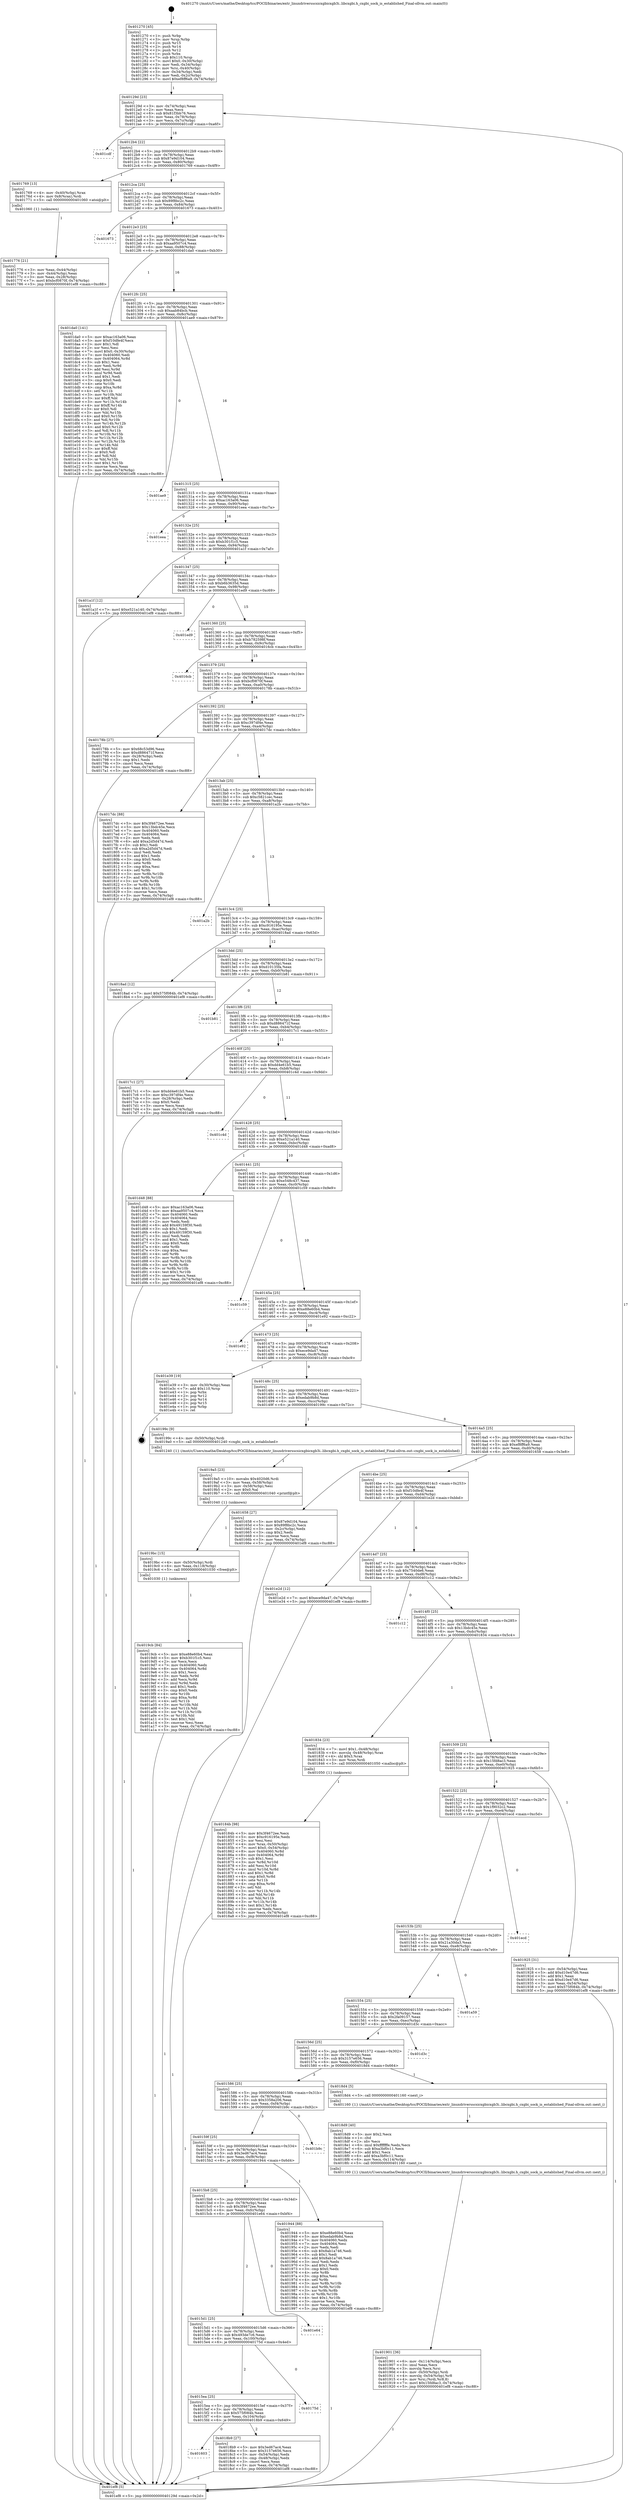 digraph "0x401270" {
  label = "0x401270 (/mnt/c/Users/mathe/Desktop/tcc/POCII/binaries/extr_linuxdriversscsicxgbicxgb3i..libcxgbi.h_cxgbi_sock_is_established_Final-ollvm.out::main(0))"
  labelloc = "t"
  node[shape=record]

  Entry [label="",width=0.3,height=0.3,shape=circle,fillcolor=black,style=filled]
  "0x40129d" [label="{
     0x40129d [23]\l
     | [instrs]\l
     &nbsp;&nbsp;0x40129d \<+3\>: mov -0x74(%rbp),%eax\l
     &nbsp;&nbsp;0x4012a0 \<+2\>: mov %eax,%ecx\l
     &nbsp;&nbsp;0x4012a2 \<+6\>: sub $0x81f3bb76,%ecx\l
     &nbsp;&nbsp;0x4012a8 \<+3\>: mov %eax,-0x78(%rbp)\l
     &nbsp;&nbsp;0x4012ab \<+3\>: mov %ecx,-0x7c(%rbp)\l
     &nbsp;&nbsp;0x4012ae \<+6\>: je 0000000000401cdf \<main+0xa6f\>\l
  }"]
  "0x401cdf" [label="{
     0x401cdf\l
  }", style=dashed]
  "0x4012b4" [label="{
     0x4012b4 [22]\l
     | [instrs]\l
     &nbsp;&nbsp;0x4012b4 \<+5\>: jmp 00000000004012b9 \<main+0x49\>\l
     &nbsp;&nbsp;0x4012b9 \<+3\>: mov -0x78(%rbp),%eax\l
     &nbsp;&nbsp;0x4012bc \<+5\>: sub $0x87e9d104,%eax\l
     &nbsp;&nbsp;0x4012c1 \<+3\>: mov %eax,-0x80(%rbp)\l
     &nbsp;&nbsp;0x4012c4 \<+6\>: je 0000000000401769 \<main+0x4f9\>\l
  }"]
  Exit [label="",width=0.3,height=0.3,shape=circle,fillcolor=black,style=filled,peripheries=2]
  "0x401769" [label="{
     0x401769 [13]\l
     | [instrs]\l
     &nbsp;&nbsp;0x401769 \<+4\>: mov -0x40(%rbp),%rax\l
     &nbsp;&nbsp;0x40176d \<+4\>: mov 0x8(%rax),%rdi\l
     &nbsp;&nbsp;0x401771 \<+5\>: call 0000000000401060 \<atoi@plt\>\l
     | [calls]\l
     &nbsp;&nbsp;0x401060 \{1\} (unknown)\l
  }"]
  "0x4012ca" [label="{
     0x4012ca [25]\l
     | [instrs]\l
     &nbsp;&nbsp;0x4012ca \<+5\>: jmp 00000000004012cf \<main+0x5f\>\l
     &nbsp;&nbsp;0x4012cf \<+3\>: mov -0x78(%rbp),%eax\l
     &nbsp;&nbsp;0x4012d2 \<+5\>: sub $0x89f8bc2c,%eax\l
     &nbsp;&nbsp;0x4012d7 \<+6\>: mov %eax,-0x84(%rbp)\l
     &nbsp;&nbsp;0x4012dd \<+6\>: je 0000000000401673 \<main+0x403\>\l
  }"]
  "0x4019cb" [label="{
     0x4019cb [84]\l
     | [instrs]\l
     &nbsp;&nbsp;0x4019cb \<+5\>: mov $0xe88e60b4,%eax\l
     &nbsp;&nbsp;0x4019d0 \<+5\>: mov $0xb301f1c5,%esi\l
     &nbsp;&nbsp;0x4019d5 \<+2\>: xor %ecx,%ecx\l
     &nbsp;&nbsp;0x4019d7 \<+7\>: mov 0x404060,%edx\l
     &nbsp;&nbsp;0x4019de \<+8\>: mov 0x404064,%r8d\l
     &nbsp;&nbsp;0x4019e6 \<+3\>: sub $0x1,%ecx\l
     &nbsp;&nbsp;0x4019e9 \<+3\>: mov %edx,%r9d\l
     &nbsp;&nbsp;0x4019ec \<+3\>: add %ecx,%r9d\l
     &nbsp;&nbsp;0x4019ef \<+4\>: imul %r9d,%edx\l
     &nbsp;&nbsp;0x4019f3 \<+3\>: and $0x1,%edx\l
     &nbsp;&nbsp;0x4019f6 \<+3\>: cmp $0x0,%edx\l
     &nbsp;&nbsp;0x4019f9 \<+4\>: sete %r10b\l
     &nbsp;&nbsp;0x4019fd \<+4\>: cmp $0xa,%r8d\l
     &nbsp;&nbsp;0x401a01 \<+4\>: setl %r11b\l
     &nbsp;&nbsp;0x401a05 \<+3\>: mov %r10b,%bl\l
     &nbsp;&nbsp;0x401a08 \<+3\>: and %r11b,%bl\l
     &nbsp;&nbsp;0x401a0b \<+3\>: xor %r11b,%r10b\l
     &nbsp;&nbsp;0x401a0e \<+3\>: or %r10b,%bl\l
     &nbsp;&nbsp;0x401a11 \<+3\>: test $0x1,%bl\l
     &nbsp;&nbsp;0x401a14 \<+3\>: cmovne %esi,%eax\l
     &nbsp;&nbsp;0x401a17 \<+3\>: mov %eax,-0x74(%rbp)\l
     &nbsp;&nbsp;0x401a1a \<+5\>: jmp 0000000000401ef8 \<main+0xc88\>\l
  }"]
  "0x401673" [label="{
     0x401673\l
  }", style=dashed]
  "0x4012e3" [label="{
     0x4012e3 [25]\l
     | [instrs]\l
     &nbsp;&nbsp;0x4012e3 \<+5\>: jmp 00000000004012e8 \<main+0x78\>\l
     &nbsp;&nbsp;0x4012e8 \<+3\>: mov -0x78(%rbp),%eax\l
     &nbsp;&nbsp;0x4012eb \<+5\>: sub $0xaa9507c4,%eax\l
     &nbsp;&nbsp;0x4012f0 \<+6\>: mov %eax,-0x88(%rbp)\l
     &nbsp;&nbsp;0x4012f6 \<+6\>: je 0000000000401da0 \<main+0xb30\>\l
  }"]
  "0x4019bc" [label="{
     0x4019bc [15]\l
     | [instrs]\l
     &nbsp;&nbsp;0x4019bc \<+4\>: mov -0x50(%rbp),%rdi\l
     &nbsp;&nbsp;0x4019c0 \<+6\>: mov %eax,-0x118(%rbp)\l
     &nbsp;&nbsp;0x4019c6 \<+5\>: call 0000000000401030 \<free@plt\>\l
     | [calls]\l
     &nbsp;&nbsp;0x401030 \{1\} (unknown)\l
  }"]
  "0x401da0" [label="{
     0x401da0 [141]\l
     | [instrs]\l
     &nbsp;&nbsp;0x401da0 \<+5\>: mov $0xac163a06,%eax\l
     &nbsp;&nbsp;0x401da5 \<+5\>: mov $0xf10dfe4f,%ecx\l
     &nbsp;&nbsp;0x401daa \<+2\>: mov $0x1,%dl\l
     &nbsp;&nbsp;0x401dac \<+2\>: xor %esi,%esi\l
     &nbsp;&nbsp;0x401dae \<+7\>: movl $0x0,-0x30(%rbp)\l
     &nbsp;&nbsp;0x401db5 \<+7\>: mov 0x404060,%edi\l
     &nbsp;&nbsp;0x401dbc \<+8\>: mov 0x404064,%r8d\l
     &nbsp;&nbsp;0x401dc4 \<+3\>: sub $0x1,%esi\l
     &nbsp;&nbsp;0x401dc7 \<+3\>: mov %edi,%r9d\l
     &nbsp;&nbsp;0x401dca \<+3\>: add %esi,%r9d\l
     &nbsp;&nbsp;0x401dcd \<+4\>: imul %r9d,%edi\l
     &nbsp;&nbsp;0x401dd1 \<+3\>: and $0x1,%edi\l
     &nbsp;&nbsp;0x401dd4 \<+3\>: cmp $0x0,%edi\l
     &nbsp;&nbsp;0x401dd7 \<+4\>: sete %r10b\l
     &nbsp;&nbsp;0x401ddb \<+4\>: cmp $0xa,%r8d\l
     &nbsp;&nbsp;0x401ddf \<+4\>: setl %r11b\l
     &nbsp;&nbsp;0x401de3 \<+3\>: mov %r10b,%bl\l
     &nbsp;&nbsp;0x401de6 \<+3\>: xor $0xff,%bl\l
     &nbsp;&nbsp;0x401de9 \<+3\>: mov %r11b,%r14b\l
     &nbsp;&nbsp;0x401dec \<+4\>: xor $0xff,%r14b\l
     &nbsp;&nbsp;0x401df0 \<+3\>: xor $0x0,%dl\l
     &nbsp;&nbsp;0x401df3 \<+3\>: mov %bl,%r15b\l
     &nbsp;&nbsp;0x401df6 \<+4\>: and $0x0,%r15b\l
     &nbsp;&nbsp;0x401dfa \<+3\>: and %dl,%r10b\l
     &nbsp;&nbsp;0x401dfd \<+3\>: mov %r14b,%r12b\l
     &nbsp;&nbsp;0x401e00 \<+4\>: and $0x0,%r12b\l
     &nbsp;&nbsp;0x401e04 \<+3\>: and %dl,%r11b\l
     &nbsp;&nbsp;0x401e07 \<+3\>: or %r10b,%r15b\l
     &nbsp;&nbsp;0x401e0a \<+3\>: or %r11b,%r12b\l
     &nbsp;&nbsp;0x401e0d \<+3\>: xor %r12b,%r15b\l
     &nbsp;&nbsp;0x401e10 \<+3\>: or %r14b,%bl\l
     &nbsp;&nbsp;0x401e13 \<+3\>: xor $0xff,%bl\l
     &nbsp;&nbsp;0x401e16 \<+3\>: or $0x0,%dl\l
     &nbsp;&nbsp;0x401e19 \<+2\>: and %dl,%bl\l
     &nbsp;&nbsp;0x401e1b \<+3\>: or %bl,%r15b\l
     &nbsp;&nbsp;0x401e1e \<+4\>: test $0x1,%r15b\l
     &nbsp;&nbsp;0x401e22 \<+3\>: cmovne %ecx,%eax\l
     &nbsp;&nbsp;0x401e25 \<+3\>: mov %eax,-0x74(%rbp)\l
     &nbsp;&nbsp;0x401e28 \<+5\>: jmp 0000000000401ef8 \<main+0xc88\>\l
  }"]
  "0x4012fc" [label="{
     0x4012fc [25]\l
     | [instrs]\l
     &nbsp;&nbsp;0x4012fc \<+5\>: jmp 0000000000401301 \<main+0x91\>\l
     &nbsp;&nbsp;0x401301 \<+3\>: mov -0x78(%rbp),%eax\l
     &nbsp;&nbsp;0x401304 \<+5\>: sub $0xaab84bcb,%eax\l
     &nbsp;&nbsp;0x401309 \<+6\>: mov %eax,-0x8c(%rbp)\l
     &nbsp;&nbsp;0x40130f \<+6\>: je 0000000000401ae9 \<main+0x879\>\l
  }"]
  "0x4019a5" [label="{
     0x4019a5 [23]\l
     | [instrs]\l
     &nbsp;&nbsp;0x4019a5 \<+10\>: movabs $0x4020d6,%rdi\l
     &nbsp;&nbsp;0x4019af \<+3\>: mov %eax,-0x58(%rbp)\l
     &nbsp;&nbsp;0x4019b2 \<+3\>: mov -0x58(%rbp),%esi\l
     &nbsp;&nbsp;0x4019b5 \<+2\>: mov $0x0,%al\l
     &nbsp;&nbsp;0x4019b7 \<+5\>: call 0000000000401040 \<printf@plt\>\l
     | [calls]\l
     &nbsp;&nbsp;0x401040 \{1\} (unknown)\l
  }"]
  "0x401ae9" [label="{
     0x401ae9\l
  }", style=dashed]
  "0x401315" [label="{
     0x401315 [25]\l
     | [instrs]\l
     &nbsp;&nbsp;0x401315 \<+5\>: jmp 000000000040131a \<main+0xaa\>\l
     &nbsp;&nbsp;0x40131a \<+3\>: mov -0x78(%rbp),%eax\l
     &nbsp;&nbsp;0x40131d \<+5\>: sub $0xac163a06,%eax\l
     &nbsp;&nbsp;0x401322 \<+6\>: mov %eax,-0x90(%rbp)\l
     &nbsp;&nbsp;0x401328 \<+6\>: je 0000000000401eea \<main+0xc7a\>\l
  }"]
  "0x401901" [label="{
     0x401901 [36]\l
     | [instrs]\l
     &nbsp;&nbsp;0x401901 \<+6\>: mov -0x114(%rbp),%ecx\l
     &nbsp;&nbsp;0x401907 \<+3\>: imul %eax,%ecx\l
     &nbsp;&nbsp;0x40190a \<+3\>: movslq %ecx,%rsi\l
     &nbsp;&nbsp;0x40190d \<+4\>: mov -0x50(%rbp),%rdi\l
     &nbsp;&nbsp;0x401911 \<+4\>: movslq -0x54(%rbp),%r8\l
     &nbsp;&nbsp;0x401915 \<+4\>: mov %rsi,(%rdi,%r8,8)\l
     &nbsp;&nbsp;0x401919 \<+7\>: movl $0x15fd8ac3,-0x74(%rbp)\l
     &nbsp;&nbsp;0x401920 \<+5\>: jmp 0000000000401ef8 \<main+0xc88\>\l
  }"]
  "0x401eea" [label="{
     0x401eea\l
  }", style=dashed]
  "0x40132e" [label="{
     0x40132e [25]\l
     | [instrs]\l
     &nbsp;&nbsp;0x40132e \<+5\>: jmp 0000000000401333 \<main+0xc3\>\l
     &nbsp;&nbsp;0x401333 \<+3\>: mov -0x78(%rbp),%eax\l
     &nbsp;&nbsp;0x401336 \<+5\>: sub $0xb301f1c5,%eax\l
     &nbsp;&nbsp;0x40133b \<+6\>: mov %eax,-0x94(%rbp)\l
     &nbsp;&nbsp;0x401341 \<+6\>: je 0000000000401a1f \<main+0x7af\>\l
  }"]
  "0x4018d9" [label="{
     0x4018d9 [40]\l
     | [instrs]\l
     &nbsp;&nbsp;0x4018d9 \<+5\>: mov $0x2,%ecx\l
     &nbsp;&nbsp;0x4018de \<+1\>: cltd\l
     &nbsp;&nbsp;0x4018df \<+2\>: idiv %ecx\l
     &nbsp;&nbsp;0x4018e1 \<+6\>: imul $0xfffffffe,%edx,%ecx\l
     &nbsp;&nbsp;0x4018e7 \<+6\>: sub $0xa3bf0c11,%ecx\l
     &nbsp;&nbsp;0x4018ed \<+3\>: add $0x1,%ecx\l
     &nbsp;&nbsp;0x4018f0 \<+6\>: add $0xa3bf0c11,%ecx\l
     &nbsp;&nbsp;0x4018f6 \<+6\>: mov %ecx,-0x114(%rbp)\l
     &nbsp;&nbsp;0x4018fc \<+5\>: call 0000000000401160 \<next_i\>\l
     | [calls]\l
     &nbsp;&nbsp;0x401160 \{1\} (/mnt/c/Users/mathe/Desktop/tcc/POCII/binaries/extr_linuxdriversscsicxgbicxgb3i..libcxgbi.h_cxgbi_sock_is_established_Final-ollvm.out::next_i)\l
  }"]
  "0x401a1f" [label="{
     0x401a1f [12]\l
     | [instrs]\l
     &nbsp;&nbsp;0x401a1f \<+7\>: movl $0xe521a140,-0x74(%rbp)\l
     &nbsp;&nbsp;0x401a26 \<+5\>: jmp 0000000000401ef8 \<main+0xc88\>\l
  }"]
  "0x401347" [label="{
     0x401347 [25]\l
     | [instrs]\l
     &nbsp;&nbsp;0x401347 \<+5\>: jmp 000000000040134c \<main+0xdc\>\l
     &nbsp;&nbsp;0x40134c \<+3\>: mov -0x78(%rbp),%eax\l
     &nbsp;&nbsp;0x40134f \<+5\>: sub $0xb6b3635d,%eax\l
     &nbsp;&nbsp;0x401354 \<+6\>: mov %eax,-0x98(%rbp)\l
     &nbsp;&nbsp;0x40135a \<+6\>: je 0000000000401ed9 \<main+0xc69\>\l
  }"]
  "0x401603" [label="{
     0x401603\l
  }", style=dashed]
  "0x401ed9" [label="{
     0x401ed9\l
  }", style=dashed]
  "0x401360" [label="{
     0x401360 [25]\l
     | [instrs]\l
     &nbsp;&nbsp;0x401360 \<+5\>: jmp 0000000000401365 \<main+0xf5\>\l
     &nbsp;&nbsp;0x401365 \<+3\>: mov -0x78(%rbp),%eax\l
     &nbsp;&nbsp;0x401368 \<+5\>: sub $0xb782598f,%eax\l
     &nbsp;&nbsp;0x40136d \<+6\>: mov %eax,-0x9c(%rbp)\l
     &nbsp;&nbsp;0x401373 \<+6\>: je 00000000004016cb \<main+0x45b\>\l
  }"]
  "0x4018b9" [label="{
     0x4018b9 [27]\l
     | [instrs]\l
     &nbsp;&nbsp;0x4018b9 \<+5\>: mov $0x3ed67ac4,%eax\l
     &nbsp;&nbsp;0x4018be \<+5\>: mov $0x3157e656,%ecx\l
     &nbsp;&nbsp;0x4018c3 \<+3\>: mov -0x54(%rbp),%edx\l
     &nbsp;&nbsp;0x4018c6 \<+3\>: cmp -0x48(%rbp),%edx\l
     &nbsp;&nbsp;0x4018c9 \<+3\>: cmovl %ecx,%eax\l
     &nbsp;&nbsp;0x4018cc \<+3\>: mov %eax,-0x74(%rbp)\l
     &nbsp;&nbsp;0x4018cf \<+5\>: jmp 0000000000401ef8 \<main+0xc88\>\l
  }"]
  "0x4016cb" [label="{
     0x4016cb\l
  }", style=dashed]
  "0x401379" [label="{
     0x401379 [25]\l
     | [instrs]\l
     &nbsp;&nbsp;0x401379 \<+5\>: jmp 000000000040137e \<main+0x10e\>\l
     &nbsp;&nbsp;0x40137e \<+3\>: mov -0x78(%rbp),%eax\l
     &nbsp;&nbsp;0x401381 \<+5\>: sub $0xbcf0870f,%eax\l
     &nbsp;&nbsp;0x401386 \<+6\>: mov %eax,-0xa0(%rbp)\l
     &nbsp;&nbsp;0x40138c \<+6\>: je 000000000040178b \<main+0x51b\>\l
  }"]
  "0x4015ea" [label="{
     0x4015ea [25]\l
     | [instrs]\l
     &nbsp;&nbsp;0x4015ea \<+5\>: jmp 00000000004015ef \<main+0x37f\>\l
     &nbsp;&nbsp;0x4015ef \<+3\>: mov -0x78(%rbp),%eax\l
     &nbsp;&nbsp;0x4015f2 \<+5\>: sub $0x575f084b,%eax\l
     &nbsp;&nbsp;0x4015f7 \<+6\>: mov %eax,-0x104(%rbp)\l
     &nbsp;&nbsp;0x4015fd \<+6\>: je 00000000004018b9 \<main+0x649\>\l
  }"]
  "0x40178b" [label="{
     0x40178b [27]\l
     | [instrs]\l
     &nbsp;&nbsp;0x40178b \<+5\>: mov $0x68c53d96,%eax\l
     &nbsp;&nbsp;0x401790 \<+5\>: mov $0xd886471f,%ecx\l
     &nbsp;&nbsp;0x401795 \<+3\>: mov -0x28(%rbp),%edx\l
     &nbsp;&nbsp;0x401798 \<+3\>: cmp $0x1,%edx\l
     &nbsp;&nbsp;0x40179b \<+3\>: cmovl %ecx,%eax\l
     &nbsp;&nbsp;0x40179e \<+3\>: mov %eax,-0x74(%rbp)\l
     &nbsp;&nbsp;0x4017a1 \<+5\>: jmp 0000000000401ef8 \<main+0xc88\>\l
  }"]
  "0x401392" [label="{
     0x401392 [25]\l
     | [instrs]\l
     &nbsp;&nbsp;0x401392 \<+5\>: jmp 0000000000401397 \<main+0x127\>\l
     &nbsp;&nbsp;0x401397 \<+3\>: mov -0x78(%rbp),%eax\l
     &nbsp;&nbsp;0x40139a \<+5\>: sub $0xc397df4e,%eax\l
     &nbsp;&nbsp;0x40139f \<+6\>: mov %eax,-0xa4(%rbp)\l
     &nbsp;&nbsp;0x4013a5 \<+6\>: je 00000000004017dc \<main+0x56c\>\l
  }"]
  "0x40175d" [label="{
     0x40175d\l
  }", style=dashed]
  "0x4017dc" [label="{
     0x4017dc [88]\l
     | [instrs]\l
     &nbsp;&nbsp;0x4017dc \<+5\>: mov $0x3f4672ee,%eax\l
     &nbsp;&nbsp;0x4017e1 \<+5\>: mov $0x13bdc45e,%ecx\l
     &nbsp;&nbsp;0x4017e6 \<+7\>: mov 0x404060,%edx\l
     &nbsp;&nbsp;0x4017ed \<+7\>: mov 0x404064,%esi\l
     &nbsp;&nbsp;0x4017f4 \<+2\>: mov %edx,%edi\l
     &nbsp;&nbsp;0x4017f6 \<+6\>: add $0xa2d5d47d,%edi\l
     &nbsp;&nbsp;0x4017fc \<+3\>: sub $0x1,%edi\l
     &nbsp;&nbsp;0x4017ff \<+6\>: sub $0xa2d5d47d,%edi\l
     &nbsp;&nbsp;0x401805 \<+3\>: imul %edi,%edx\l
     &nbsp;&nbsp;0x401808 \<+3\>: and $0x1,%edx\l
     &nbsp;&nbsp;0x40180b \<+3\>: cmp $0x0,%edx\l
     &nbsp;&nbsp;0x40180e \<+4\>: sete %r8b\l
     &nbsp;&nbsp;0x401812 \<+3\>: cmp $0xa,%esi\l
     &nbsp;&nbsp;0x401815 \<+4\>: setl %r9b\l
     &nbsp;&nbsp;0x401819 \<+3\>: mov %r8b,%r10b\l
     &nbsp;&nbsp;0x40181c \<+3\>: and %r9b,%r10b\l
     &nbsp;&nbsp;0x40181f \<+3\>: xor %r9b,%r8b\l
     &nbsp;&nbsp;0x401822 \<+3\>: or %r8b,%r10b\l
     &nbsp;&nbsp;0x401825 \<+4\>: test $0x1,%r10b\l
     &nbsp;&nbsp;0x401829 \<+3\>: cmovne %ecx,%eax\l
     &nbsp;&nbsp;0x40182c \<+3\>: mov %eax,-0x74(%rbp)\l
     &nbsp;&nbsp;0x40182f \<+5\>: jmp 0000000000401ef8 \<main+0xc88\>\l
  }"]
  "0x4013ab" [label="{
     0x4013ab [25]\l
     | [instrs]\l
     &nbsp;&nbsp;0x4013ab \<+5\>: jmp 00000000004013b0 \<main+0x140\>\l
     &nbsp;&nbsp;0x4013b0 \<+3\>: mov -0x78(%rbp),%eax\l
     &nbsp;&nbsp;0x4013b3 \<+5\>: sub $0xc5821cec,%eax\l
     &nbsp;&nbsp;0x4013b8 \<+6\>: mov %eax,-0xa8(%rbp)\l
     &nbsp;&nbsp;0x4013be \<+6\>: je 0000000000401a2b \<main+0x7bb\>\l
  }"]
  "0x4015d1" [label="{
     0x4015d1 [25]\l
     | [instrs]\l
     &nbsp;&nbsp;0x4015d1 \<+5\>: jmp 00000000004015d6 \<main+0x366\>\l
     &nbsp;&nbsp;0x4015d6 \<+3\>: mov -0x78(%rbp),%eax\l
     &nbsp;&nbsp;0x4015d9 \<+5\>: sub $0x493de7c6,%eax\l
     &nbsp;&nbsp;0x4015de \<+6\>: mov %eax,-0x100(%rbp)\l
     &nbsp;&nbsp;0x4015e4 \<+6\>: je 000000000040175d \<main+0x4ed\>\l
  }"]
  "0x401a2b" [label="{
     0x401a2b\l
  }", style=dashed]
  "0x4013c4" [label="{
     0x4013c4 [25]\l
     | [instrs]\l
     &nbsp;&nbsp;0x4013c4 \<+5\>: jmp 00000000004013c9 \<main+0x159\>\l
     &nbsp;&nbsp;0x4013c9 \<+3\>: mov -0x78(%rbp),%eax\l
     &nbsp;&nbsp;0x4013cc \<+5\>: sub $0xc916195e,%eax\l
     &nbsp;&nbsp;0x4013d1 \<+6\>: mov %eax,-0xac(%rbp)\l
     &nbsp;&nbsp;0x4013d7 \<+6\>: je 00000000004018ad \<main+0x63d\>\l
  }"]
  "0x401e64" [label="{
     0x401e64\l
  }", style=dashed]
  "0x4018ad" [label="{
     0x4018ad [12]\l
     | [instrs]\l
     &nbsp;&nbsp;0x4018ad \<+7\>: movl $0x575f084b,-0x74(%rbp)\l
     &nbsp;&nbsp;0x4018b4 \<+5\>: jmp 0000000000401ef8 \<main+0xc88\>\l
  }"]
  "0x4013dd" [label="{
     0x4013dd [25]\l
     | [instrs]\l
     &nbsp;&nbsp;0x4013dd \<+5\>: jmp 00000000004013e2 \<main+0x172\>\l
     &nbsp;&nbsp;0x4013e2 \<+3\>: mov -0x78(%rbp),%eax\l
     &nbsp;&nbsp;0x4013e5 \<+5\>: sub $0xd10135fa,%eax\l
     &nbsp;&nbsp;0x4013ea \<+6\>: mov %eax,-0xb0(%rbp)\l
     &nbsp;&nbsp;0x4013f0 \<+6\>: je 0000000000401b81 \<main+0x911\>\l
  }"]
  "0x4015b8" [label="{
     0x4015b8 [25]\l
     | [instrs]\l
     &nbsp;&nbsp;0x4015b8 \<+5\>: jmp 00000000004015bd \<main+0x34d\>\l
     &nbsp;&nbsp;0x4015bd \<+3\>: mov -0x78(%rbp),%eax\l
     &nbsp;&nbsp;0x4015c0 \<+5\>: sub $0x3f4672ee,%eax\l
     &nbsp;&nbsp;0x4015c5 \<+6\>: mov %eax,-0xfc(%rbp)\l
     &nbsp;&nbsp;0x4015cb \<+6\>: je 0000000000401e64 \<main+0xbf4\>\l
  }"]
  "0x401b81" [label="{
     0x401b81\l
  }", style=dashed]
  "0x4013f6" [label="{
     0x4013f6 [25]\l
     | [instrs]\l
     &nbsp;&nbsp;0x4013f6 \<+5\>: jmp 00000000004013fb \<main+0x18b\>\l
     &nbsp;&nbsp;0x4013fb \<+3\>: mov -0x78(%rbp),%eax\l
     &nbsp;&nbsp;0x4013fe \<+5\>: sub $0xd886471f,%eax\l
     &nbsp;&nbsp;0x401403 \<+6\>: mov %eax,-0xb4(%rbp)\l
     &nbsp;&nbsp;0x401409 \<+6\>: je 00000000004017c1 \<main+0x551\>\l
  }"]
  "0x401944" [label="{
     0x401944 [88]\l
     | [instrs]\l
     &nbsp;&nbsp;0x401944 \<+5\>: mov $0xe88e60b4,%eax\l
     &nbsp;&nbsp;0x401949 \<+5\>: mov $0xedab9b8d,%ecx\l
     &nbsp;&nbsp;0x40194e \<+7\>: mov 0x404060,%edx\l
     &nbsp;&nbsp;0x401955 \<+7\>: mov 0x404064,%esi\l
     &nbsp;&nbsp;0x40195c \<+2\>: mov %edx,%edi\l
     &nbsp;&nbsp;0x40195e \<+6\>: sub $0x8ab1a746,%edi\l
     &nbsp;&nbsp;0x401964 \<+3\>: sub $0x1,%edi\l
     &nbsp;&nbsp;0x401967 \<+6\>: add $0x8ab1a746,%edi\l
     &nbsp;&nbsp;0x40196d \<+3\>: imul %edi,%edx\l
     &nbsp;&nbsp;0x401970 \<+3\>: and $0x1,%edx\l
     &nbsp;&nbsp;0x401973 \<+3\>: cmp $0x0,%edx\l
     &nbsp;&nbsp;0x401976 \<+4\>: sete %r8b\l
     &nbsp;&nbsp;0x40197a \<+3\>: cmp $0xa,%esi\l
     &nbsp;&nbsp;0x40197d \<+4\>: setl %r9b\l
     &nbsp;&nbsp;0x401981 \<+3\>: mov %r8b,%r10b\l
     &nbsp;&nbsp;0x401984 \<+3\>: and %r9b,%r10b\l
     &nbsp;&nbsp;0x401987 \<+3\>: xor %r9b,%r8b\l
     &nbsp;&nbsp;0x40198a \<+3\>: or %r8b,%r10b\l
     &nbsp;&nbsp;0x40198d \<+4\>: test $0x1,%r10b\l
     &nbsp;&nbsp;0x401991 \<+3\>: cmovne %ecx,%eax\l
     &nbsp;&nbsp;0x401994 \<+3\>: mov %eax,-0x74(%rbp)\l
     &nbsp;&nbsp;0x401997 \<+5\>: jmp 0000000000401ef8 \<main+0xc88\>\l
  }"]
  "0x4017c1" [label="{
     0x4017c1 [27]\l
     | [instrs]\l
     &nbsp;&nbsp;0x4017c1 \<+5\>: mov $0xdd4e61b5,%eax\l
     &nbsp;&nbsp;0x4017c6 \<+5\>: mov $0xc397df4e,%ecx\l
     &nbsp;&nbsp;0x4017cb \<+3\>: mov -0x28(%rbp),%edx\l
     &nbsp;&nbsp;0x4017ce \<+3\>: cmp $0x0,%edx\l
     &nbsp;&nbsp;0x4017d1 \<+3\>: cmove %ecx,%eax\l
     &nbsp;&nbsp;0x4017d4 \<+3\>: mov %eax,-0x74(%rbp)\l
     &nbsp;&nbsp;0x4017d7 \<+5\>: jmp 0000000000401ef8 \<main+0xc88\>\l
  }"]
  "0x40140f" [label="{
     0x40140f [25]\l
     | [instrs]\l
     &nbsp;&nbsp;0x40140f \<+5\>: jmp 0000000000401414 \<main+0x1a4\>\l
     &nbsp;&nbsp;0x401414 \<+3\>: mov -0x78(%rbp),%eax\l
     &nbsp;&nbsp;0x401417 \<+5\>: sub $0xdd4e61b5,%eax\l
     &nbsp;&nbsp;0x40141c \<+6\>: mov %eax,-0xb8(%rbp)\l
     &nbsp;&nbsp;0x401422 \<+6\>: je 0000000000401c4d \<main+0x9dd\>\l
  }"]
  "0x40159f" [label="{
     0x40159f [25]\l
     | [instrs]\l
     &nbsp;&nbsp;0x40159f \<+5\>: jmp 00000000004015a4 \<main+0x334\>\l
     &nbsp;&nbsp;0x4015a4 \<+3\>: mov -0x78(%rbp),%eax\l
     &nbsp;&nbsp;0x4015a7 \<+5\>: sub $0x3ed67ac4,%eax\l
     &nbsp;&nbsp;0x4015ac \<+6\>: mov %eax,-0xf8(%rbp)\l
     &nbsp;&nbsp;0x4015b2 \<+6\>: je 0000000000401944 \<main+0x6d4\>\l
  }"]
  "0x401c4d" [label="{
     0x401c4d\l
  }", style=dashed]
  "0x401428" [label="{
     0x401428 [25]\l
     | [instrs]\l
     &nbsp;&nbsp;0x401428 \<+5\>: jmp 000000000040142d \<main+0x1bd\>\l
     &nbsp;&nbsp;0x40142d \<+3\>: mov -0x78(%rbp),%eax\l
     &nbsp;&nbsp;0x401430 \<+5\>: sub $0xe521a140,%eax\l
     &nbsp;&nbsp;0x401435 \<+6\>: mov %eax,-0xbc(%rbp)\l
     &nbsp;&nbsp;0x40143b \<+6\>: je 0000000000401d48 \<main+0xad8\>\l
  }"]
  "0x401b9c" [label="{
     0x401b9c\l
  }", style=dashed]
  "0x401d48" [label="{
     0x401d48 [88]\l
     | [instrs]\l
     &nbsp;&nbsp;0x401d48 \<+5\>: mov $0xac163a06,%eax\l
     &nbsp;&nbsp;0x401d4d \<+5\>: mov $0xaa9507c4,%ecx\l
     &nbsp;&nbsp;0x401d52 \<+7\>: mov 0x404060,%edx\l
     &nbsp;&nbsp;0x401d59 \<+7\>: mov 0x404064,%esi\l
     &nbsp;&nbsp;0x401d60 \<+2\>: mov %edx,%edi\l
     &nbsp;&nbsp;0x401d62 \<+6\>: add $0x49159f30,%edi\l
     &nbsp;&nbsp;0x401d68 \<+3\>: sub $0x1,%edi\l
     &nbsp;&nbsp;0x401d6b \<+6\>: sub $0x49159f30,%edi\l
     &nbsp;&nbsp;0x401d71 \<+3\>: imul %edi,%edx\l
     &nbsp;&nbsp;0x401d74 \<+3\>: and $0x1,%edx\l
     &nbsp;&nbsp;0x401d77 \<+3\>: cmp $0x0,%edx\l
     &nbsp;&nbsp;0x401d7a \<+4\>: sete %r8b\l
     &nbsp;&nbsp;0x401d7e \<+3\>: cmp $0xa,%esi\l
     &nbsp;&nbsp;0x401d81 \<+4\>: setl %r9b\l
     &nbsp;&nbsp;0x401d85 \<+3\>: mov %r8b,%r10b\l
     &nbsp;&nbsp;0x401d88 \<+3\>: and %r9b,%r10b\l
     &nbsp;&nbsp;0x401d8b \<+3\>: xor %r9b,%r8b\l
     &nbsp;&nbsp;0x401d8e \<+3\>: or %r8b,%r10b\l
     &nbsp;&nbsp;0x401d91 \<+4\>: test $0x1,%r10b\l
     &nbsp;&nbsp;0x401d95 \<+3\>: cmovne %ecx,%eax\l
     &nbsp;&nbsp;0x401d98 \<+3\>: mov %eax,-0x74(%rbp)\l
     &nbsp;&nbsp;0x401d9b \<+5\>: jmp 0000000000401ef8 \<main+0xc88\>\l
  }"]
  "0x401441" [label="{
     0x401441 [25]\l
     | [instrs]\l
     &nbsp;&nbsp;0x401441 \<+5\>: jmp 0000000000401446 \<main+0x1d6\>\l
     &nbsp;&nbsp;0x401446 \<+3\>: mov -0x78(%rbp),%eax\l
     &nbsp;&nbsp;0x401449 \<+5\>: sub $0xe548c437,%eax\l
     &nbsp;&nbsp;0x40144e \<+6\>: mov %eax,-0xc0(%rbp)\l
     &nbsp;&nbsp;0x401454 \<+6\>: je 0000000000401c59 \<main+0x9e9\>\l
  }"]
  "0x401586" [label="{
     0x401586 [25]\l
     | [instrs]\l
     &nbsp;&nbsp;0x401586 \<+5\>: jmp 000000000040158b \<main+0x31b\>\l
     &nbsp;&nbsp;0x40158b \<+3\>: mov -0x78(%rbp),%eax\l
     &nbsp;&nbsp;0x40158e \<+5\>: sub $0x3358a206,%eax\l
     &nbsp;&nbsp;0x401593 \<+6\>: mov %eax,-0xf4(%rbp)\l
     &nbsp;&nbsp;0x401599 \<+6\>: je 0000000000401b9c \<main+0x92c\>\l
  }"]
  "0x401c59" [label="{
     0x401c59\l
  }", style=dashed]
  "0x40145a" [label="{
     0x40145a [25]\l
     | [instrs]\l
     &nbsp;&nbsp;0x40145a \<+5\>: jmp 000000000040145f \<main+0x1ef\>\l
     &nbsp;&nbsp;0x40145f \<+3\>: mov -0x78(%rbp),%eax\l
     &nbsp;&nbsp;0x401462 \<+5\>: sub $0xe88e60b4,%eax\l
     &nbsp;&nbsp;0x401467 \<+6\>: mov %eax,-0xc4(%rbp)\l
     &nbsp;&nbsp;0x40146d \<+6\>: je 0000000000401e92 \<main+0xc22\>\l
  }"]
  "0x4018d4" [label="{
     0x4018d4 [5]\l
     | [instrs]\l
     &nbsp;&nbsp;0x4018d4 \<+5\>: call 0000000000401160 \<next_i\>\l
     | [calls]\l
     &nbsp;&nbsp;0x401160 \{1\} (/mnt/c/Users/mathe/Desktop/tcc/POCII/binaries/extr_linuxdriversscsicxgbicxgb3i..libcxgbi.h_cxgbi_sock_is_established_Final-ollvm.out::next_i)\l
  }"]
  "0x401e92" [label="{
     0x401e92\l
  }", style=dashed]
  "0x401473" [label="{
     0x401473 [25]\l
     | [instrs]\l
     &nbsp;&nbsp;0x401473 \<+5\>: jmp 0000000000401478 \<main+0x208\>\l
     &nbsp;&nbsp;0x401478 \<+3\>: mov -0x78(%rbp),%eax\l
     &nbsp;&nbsp;0x40147b \<+5\>: sub $0xece9da47,%eax\l
     &nbsp;&nbsp;0x401480 \<+6\>: mov %eax,-0xc8(%rbp)\l
     &nbsp;&nbsp;0x401486 \<+6\>: je 0000000000401e39 \<main+0xbc9\>\l
  }"]
  "0x40156d" [label="{
     0x40156d [25]\l
     | [instrs]\l
     &nbsp;&nbsp;0x40156d \<+5\>: jmp 0000000000401572 \<main+0x302\>\l
     &nbsp;&nbsp;0x401572 \<+3\>: mov -0x78(%rbp),%eax\l
     &nbsp;&nbsp;0x401575 \<+5\>: sub $0x3157e656,%eax\l
     &nbsp;&nbsp;0x40157a \<+6\>: mov %eax,-0xf0(%rbp)\l
     &nbsp;&nbsp;0x401580 \<+6\>: je 00000000004018d4 \<main+0x664\>\l
  }"]
  "0x401e39" [label="{
     0x401e39 [19]\l
     | [instrs]\l
     &nbsp;&nbsp;0x401e39 \<+3\>: mov -0x30(%rbp),%eax\l
     &nbsp;&nbsp;0x401e3c \<+7\>: add $0x110,%rsp\l
     &nbsp;&nbsp;0x401e43 \<+1\>: pop %rbx\l
     &nbsp;&nbsp;0x401e44 \<+2\>: pop %r12\l
     &nbsp;&nbsp;0x401e46 \<+2\>: pop %r14\l
     &nbsp;&nbsp;0x401e48 \<+2\>: pop %r15\l
     &nbsp;&nbsp;0x401e4a \<+1\>: pop %rbp\l
     &nbsp;&nbsp;0x401e4b \<+1\>: ret\l
  }"]
  "0x40148c" [label="{
     0x40148c [25]\l
     | [instrs]\l
     &nbsp;&nbsp;0x40148c \<+5\>: jmp 0000000000401491 \<main+0x221\>\l
     &nbsp;&nbsp;0x401491 \<+3\>: mov -0x78(%rbp),%eax\l
     &nbsp;&nbsp;0x401494 \<+5\>: sub $0xedab9b8d,%eax\l
     &nbsp;&nbsp;0x401499 \<+6\>: mov %eax,-0xcc(%rbp)\l
     &nbsp;&nbsp;0x40149f \<+6\>: je 000000000040199c \<main+0x72c\>\l
  }"]
  "0x401d3c" [label="{
     0x401d3c\l
  }", style=dashed]
  "0x40199c" [label="{
     0x40199c [9]\l
     | [instrs]\l
     &nbsp;&nbsp;0x40199c \<+4\>: mov -0x50(%rbp),%rdi\l
     &nbsp;&nbsp;0x4019a0 \<+5\>: call 0000000000401240 \<cxgbi_sock_is_established\>\l
     | [calls]\l
     &nbsp;&nbsp;0x401240 \{1\} (/mnt/c/Users/mathe/Desktop/tcc/POCII/binaries/extr_linuxdriversscsicxgbicxgb3i..libcxgbi.h_cxgbi_sock_is_established_Final-ollvm.out::cxgbi_sock_is_established)\l
  }"]
  "0x4014a5" [label="{
     0x4014a5 [25]\l
     | [instrs]\l
     &nbsp;&nbsp;0x4014a5 \<+5\>: jmp 00000000004014aa \<main+0x23a\>\l
     &nbsp;&nbsp;0x4014aa \<+3\>: mov -0x78(%rbp),%eax\l
     &nbsp;&nbsp;0x4014ad \<+5\>: sub $0xef8ff6a9,%eax\l
     &nbsp;&nbsp;0x4014b2 \<+6\>: mov %eax,-0xd0(%rbp)\l
     &nbsp;&nbsp;0x4014b8 \<+6\>: je 0000000000401658 \<main+0x3e8\>\l
  }"]
  "0x401554" [label="{
     0x401554 [25]\l
     | [instrs]\l
     &nbsp;&nbsp;0x401554 \<+5\>: jmp 0000000000401559 \<main+0x2e9\>\l
     &nbsp;&nbsp;0x401559 \<+3\>: mov -0x78(%rbp),%eax\l
     &nbsp;&nbsp;0x40155c \<+5\>: sub $0x2fa09157,%eax\l
     &nbsp;&nbsp;0x401561 \<+6\>: mov %eax,-0xec(%rbp)\l
     &nbsp;&nbsp;0x401567 \<+6\>: je 0000000000401d3c \<main+0xacc\>\l
  }"]
  "0x401658" [label="{
     0x401658 [27]\l
     | [instrs]\l
     &nbsp;&nbsp;0x401658 \<+5\>: mov $0x87e9d104,%eax\l
     &nbsp;&nbsp;0x40165d \<+5\>: mov $0x89f8bc2c,%ecx\l
     &nbsp;&nbsp;0x401662 \<+3\>: mov -0x2c(%rbp),%edx\l
     &nbsp;&nbsp;0x401665 \<+3\>: cmp $0x2,%edx\l
     &nbsp;&nbsp;0x401668 \<+3\>: cmovne %ecx,%eax\l
     &nbsp;&nbsp;0x40166b \<+3\>: mov %eax,-0x74(%rbp)\l
     &nbsp;&nbsp;0x40166e \<+5\>: jmp 0000000000401ef8 \<main+0xc88\>\l
  }"]
  "0x4014be" [label="{
     0x4014be [25]\l
     | [instrs]\l
     &nbsp;&nbsp;0x4014be \<+5\>: jmp 00000000004014c3 \<main+0x253\>\l
     &nbsp;&nbsp;0x4014c3 \<+3\>: mov -0x78(%rbp),%eax\l
     &nbsp;&nbsp;0x4014c6 \<+5\>: sub $0xf10dfe4f,%eax\l
     &nbsp;&nbsp;0x4014cb \<+6\>: mov %eax,-0xd4(%rbp)\l
     &nbsp;&nbsp;0x4014d1 \<+6\>: je 0000000000401e2d \<main+0xbbd\>\l
  }"]
  "0x401ef8" [label="{
     0x401ef8 [5]\l
     | [instrs]\l
     &nbsp;&nbsp;0x401ef8 \<+5\>: jmp 000000000040129d \<main+0x2d\>\l
  }"]
  "0x401270" [label="{
     0x401270 [45]\l
     | [instrs]\l
     &nbsp;&nbsp;0x401270 \<+1\>: push %rbp\l
     &nbsp;&nbsp;0x401271 \<+3\>: mov %rsp,%rbp\l
     &nbsp;&nbsp;0x401274 \<+2\>: push %r15\l
     &nbsp;&nbsp;0x401276 \<+2\>: push %r14\l
     &nbsp;&nbsp;0x401278 \<+2\>: push %r12\l
     &nbsp;&nbsp;0x40127a \<+1\>: push %rbx\l
     &nbsp;&nbsp;0x40127b \<+7\>: sub $0x110,%rsp\l
     &nbsp;&nbsp;0x401282 \<+7\>: movl $0x0,-0x30(%rbp)\l
     &nbsp;&nbsp;0x401289 \<+3\>: mov %edi,-0x34(%rbp)\l
     &nbsp;&nbsp;0x40128c \<+4\>: mov %rsi,-0x40(%rbp)\l
     &nbsp;&nbsp;0x401290 \<+3\>: mov -0x34(%rbp),%edi\l
     &nbsp;&nbsp;0x401293 \<+3\>: mov %edi,-0x2c(%rbp)\l
     &nbsp;&nbsp;0x401296 \<+7\>: movl $0xef8ff6a9,-0x74(%rbp)\l
  }"]
  "0x401776" [label="{
     0x401776 [21]\l
     | [instrs]\l
     &nbsp;&nbsp;0x401776 \<+3\>: mov %eax,-0x44(%rbp)\l
     &nbsp;&nbsp;0x401779 \<+3\>: mov -0x44(%rbp),%eax\l
     &nbsp;&nbsp;0x40177c \<+3\>: mov %eax,-0x28(%rbp)\l
     &nbsp;&nbsp;0x40177f \<+7\>: movl $0xbcf0870f,-0x74(%rbp)\l
     &nbsp;&nbsp;0x401786 \<+5\>: jmp 0000000000401ef8 \<main+0xc88\>\l
  }"]
  "0x401a59" [label="{
     0x401a59\l
  }", style=dashed]
  "0x401e2d" [label="{
     0x401e2d [12]\l
     | [instrs]\l
     &nbsp;&nbsp;0x401e2d \<+7\>: movl $0xece9da47,-0x74(%rbp)\l
     &nbsp;&nbsp;0x401e34 \<+5\>: jmp 0000000000401ef8 \<main+0xc88\>\l
  }"]
  "0x4014d7" [label="{
     0x4014d7 [25]\l
     | [instrs]\l
     &nbsp;&nbsp;0x4014d7 \<+5\>: jmp 00000000004014dc \<main+0x26c\>\l
     &nbsp;&nbsp;0x4014dc \<+3\>: mov -0x78(%rbp),%eax\l
     &nbsp;&nbsp;0x4014df \<+5\>: sub $0x7540de6,%eax\l
     &nbsp;&nbsp;0x4014e4 \<+6\>: mov %eax,-0xd8(%rbp)\l
     &nbsp;&nbsp;0x4014ea \<+6\>: je 0000000000401c12 \<main+0x9a2\>\l
  }"]
  "0x40153b" [label="{
     0x40153b [25]\l
     | [instrs]\l
     &nbsp;&nbsp;0x40153b \<+5\>: jmp 0000000000401540 \<main+0x2d0\>\l
     &nbsp;&nbsp;0x401540 \<+3\>: mov -0x78(%rbp),%eax\l
     &nbsp;&nbsp;0x401543 \<+5\>: sub $0x21a30da3,%eax\l
     &nbsp;&nbsp;0x401548 \<+6\>: mov %eax,-0xe8(%rbp)\l
     &nbsp;&nbsp;0x40154e \<+6\>: je 0000000000401a59 \<main+0x7e9\>\l
  }"]
  "0x401c12" [label="{
     0x401c12\l
  }", style=dashed]
  "0x4014f0" [label="{
     0x4014f0 [25]\l
     | [instrs]\l
     &nbsp;&nbsp;0x4014f0 \<+5\>: jmp 00000000004014f5 \<main+0x285\>\l
     &nbsp;&nbsp;0x4014f5 \<+3\>: mov -0x78(%rbp),%eax\l
     &nbsp;&nbsp;0x4014f8 \<+5\>: sub $0x13bdc45e,%eax\l
     &nbsp;&nbsp;0x4014fd \<+6\>: mov %eax,-0xdc(%rbp)\l
     &nbsp;&nbsp;0x401503 \<+6\>: je 0000000000401834 \<main+0x5c4\>\l
  }"]
  "0x401ecd" [label="{
     0x401ecd\l
  }", style=dashed]
  "0x401834" [label="{
     0x401834 [23]\l
     | [instrs]\l
     &nbsp;&nbsp;0x401834 \<+7\>: movl $0x1,-0x48(%rbp)\l
     &nbsp;&nbsp;0x40183b \<+4\>: movslq -0x48(%rbp),%rax\l
     &nbsp;&nbsp;0x40183f \<+4\>: shl $0x3,%rax\l
     &nbsp;&nbsp;0x401843 \<+3\>: mov %rax,%rdi\l
     &nbsp;&nbsp;0x401846 \<+5\>: call 0000000000401050 \<malloc@plt\>\l
     | [calls]\l
     &nbsp;&nbsp;0x401050 \{1\} (unknown)\l
  }"]
  "0x401509" [label="{
     0x401509 [25]\l
     | [instrs]\l
     &nbsp;&nbsp;0x401509 \<+5\>: jmp 000000000040150e \<main+0x29e\>\l
     &nbsp;&nbsp;0x40150e \<+3\>: mov -0x78(%rbp),%eax\l
     &nbsp;&nbsp;0x401511 \<+5\>: sub $0x15fd8ac3,%eax\l
     &nbsp;&nbsp;0x401516 \<+6\>: mov %eax,-0xe0(%rbp)\l
     &nbsp;&nbsp;0x40151c \<+6\>: je 0000000000401925 \<main+0x6b5\>\l
  }"]
  "0x40184b" [label="{
     0x40184b [98]\l
     | [instrs]\l
     &nbsp;&nbsp;0x40184b \<+5\>: mov $0x3f4672ee,%ecx\l
     &nbsp;&nbsp;0x401850 \<+5\>: mov $0xc916195e,%edx\l
     &nbsp;&nbsp;0x401855 \<+2\>: xor %esi,%esi\l
     &nbsp;&nbsp;0x401857 \<+4\>: mov %rax,-0x50(%rbp)\l
     &nbsp;&nbsp;0x40185b \<+7\>: movl $0x0,-0x54(%rbp)\l
     &nbsp;&nbsp;0x401862 \<+8\>: mov 0x404060,%r8d\l
     &nbsp;&nbsp;0x40186a \<+8\>: mov 0x404064,%r9d\l
     &nbsp;&nbsp;0x401872 \<+3\>: sub $0x1,%esi\l
     &nbsp;&nbsp;0x401875 \<+3\>: mov %r8d,%r10d\l
     &nbsp;&nbsp;0x401878 \<+3\>: add %esi,%r10d\l
     &nbsp;&nbsp;0x40187b \<+4\>: imul %r10d,%r8d\l
     &nbsp;&nbsp;0x40187f \<+4\>: and $0x1,%r8d\l
     &nbsp;&nbsp;0x401883 \<+4\>: cmp $0x0,%r8d\l
     &nbsp;&nbsp;0x401887 \<+4\>: sete %r11b\l
     &nbsp;&nbsp;0x40188b \<+4\>: cmp $0xa,%r9d\l
     &nbsp;&nbsp;0x40188f \<+3\>: setl %bl\l
     &nbsp;&nbsp;0x401892 \<+3\>: mov %r11b,%r14b\l
     &nbsp;&nbsp;0x401895 \<+3\>: and %bl,%r14b\l
     &nbsp;&nbsp;0x401898 \<+3\>: xor %bl,%r11b\l
     &nbsp;&nbsp;0x40189b \<+3\>: or %r11b,%r14b\l
     &nbsp;&nbsp;0x40189e \<+4\>: test $0x1,%r14b\l
     &nbsp;&nbsp;0x4018a2 \<+3\>: cmovne %edx,%ecx\l
     &nbsp;&nbsp;0x4018a5 \<+3\>: mov %ecx,-0x74(%rbp)\l
     &nbsp;&nbsp;0x4018a8 \<+5\>: jmp 0000000000401ef8 \<main+0xc88\>\l
  }"]
  "0x401522" [label="{
     0x401522 [25]\l
     | [instrs]\l
     &nbsp;&nbsp;0x401522 \<+5\>: jmp 0000000000401527 \<main+0x2b7\>\l
     &nbsp;&nbsp;0x401527 \<+3\>: mov -0x78(%rbp),%eax\l
     &nbsp;&nbsp;0x40152a \<+5\>: sub $0x1f9032c2,%eax\l
     &nbsp;&nbsp;0x40152f \<+6\>: mov %eax,-0xe4(%rbp)\l
     &nbsp;&nbsp;0x401535 \<+6\>: je 0000000000401ecd \<main+0xc5d\>\l
  }"]
  "0x401925" [label="{
     0x401925 [31]\l
     | [instrs]\l
     &nbsp;&nbsp;0x401925 \<+3\>: mov -0x54(%rbp),%eax\l
     &nbsp;&nbsp;0x401928 \<+5\>: add $0xd10e47d6,%eax\l
     &nbsp;&nbsp;0x40192d \<+3\>: add $0x1,%eax\l
     &nbsp;&nbsp;0x401930 \<+5\>: sub $0xd10e47d6,%eax\l
     &nbsp;&nbsp;0x401935 \<+3\>: mov %eax,-0x54(%rbp)\l
     &nbsp;&nbsp;0x401938 \<+7\>: movl $0x575f084b,-0x74(%rbp)\l
     &nbsp;&nbsp;0x40193f \<+5\>: jmp 0000000000401ef8 \<main+0xc88\>\l
  }"]
  Entry -> "0x401270" [label=" 1"]
  "0x40129d" -> "0x401cdf" [label=" 0"]
  "0x40129d" -> "0x4012b4" [label=" 18"]
  "0x401e39" -> Exit [label=" 1"]
  "0x4012b4" -> "0x401769" [label=" 1"]
  "0x4012b4" -> "0x4012ca" [label=" 17"]
  "0x401e2d" -> "0x401ef8" [label=" 1"]
  "0x4012ca" -> "0x401673" [label=" 0"]
  "0x4012ca" -> "0x4012e3" [label=" 17"]
  "0x401da0" -> "0x401ef8" [label=" 1"]
  "0x4012e3" -> "0x401da0" [label=" 1"]
  "0x4012e3" -> "0x4012fc" [label=" 16"]
  "0x401d48" -> "0x401ef8" [label=" 1"]
  "0x4012fc" -> "0x401ae9" [label=" 0"]
  "0x4012fc" -> "0x401315" [label=" 16"]
  "0x401a1f" -> "0x401ef8" [label=" 1"]
  "0x401315" -> "0x401eea" [label=" 0"]
  "0x401315" -> "0x40132e" [label=" 16"]
  "0x4019cb" -> "0x401ef8" [label=" 1"]
  "0x40132e" -> "0x401a1f" [label=" 1"]
  "0x40132e" -> "0x401347" [label=" 15"]
  "0x4019bc" -> "0x4019cb" [label=" 1"]
  "0x401347" -> "0x401ed9" [label=" 0"]
  "0x401347" -> "0x401360" [label=" 15"]
  "0x4019a5" -> "0x4019bc" [label=" 1"]
  "0x401360" -> "0x4016cb" [label=" 0"]
  "0x401360" -> "0x401379" [label=" 15"]
  "0x40199c" -> "0x4019a5" [label=" 1"]
  "0x401379" -> "0x40178b" [label=" 1"]
  "0x401379" -> "0x401392" [label=" 14"]
  "0x401925" -> "0x401ef8" [label=" 1"]
  "0x401392" -> "0x4017dc" [label=" 1"]
  "0x401392" -> "0x4013ab" [label=" 13"]
  "0x401901" -> "0x401ef8" [label=" 1"]
  "0x4013ab" -> "0x401a2b" [label=" 0"]
  "0x4013ab" -> "0x4013c4" [label=" 13"]
  "0x4018d4" -> "0x4018d9" [label=" 1"]
  "0x4013c4" -> "0x4018ad" [label=" 1"]
  "0x4013c4" -> "0x4013dd" [label=" 12"]
  "0x4018b9" -> "0x401ef8" [label=" 2"]
  "0x4013dd" -> "0x401b81" [label=" 0"]
  "0x4013dd" -> "0x4013f6" [label=" 12"]
  "0x4015ea" -> "0x4018b9" [label=" 2"]
  "0x4013f6" -> "0x4017c1" [label=" 1"]
  "0x4013f6" -> "0x40140f" [label=" 11"]
  "0x401944" -> "0x401ef8" [label=" 1"]
  "0x40140f" -> "0x401c4d" [label=" 0"]
  "0x40140f" -> "0x401428" [label=" 11"]
  "0x4015d1" -> "0x40175d" [label=" 0"]
  "0x401428" -> "0x401d48" [label=" 1"]
  "0x401428" -> "0x401441" [label=" 10"]
  "0x4018d9" -> "0x401901" [label=" 1"]
  "0x401441" -> "0x401c59" [label=" 0"]
  "0x401441" -> "0x40145a" [label=" 10"]
  "0x4015b8" -> "0x401e64" [label=" 0"]
  "0x40145a" -> "0x401e92" [label=" 0"]
  "0x40145a" -> "0x401473" [label=" 10"]
  "0x4015ea" -> "0x401603" [label=" 0"]
  "0x401473" -> "0x401e39" [label=" 1"]
  "0x401473" -> "0x40148c" [label=" 9"]
  "0x40159f" -> "0x401944" [label=" 1"]
  "0x40148c" -> "0x40199c" [label=" 1"]
  "0x40148c" -> "0x4014a5" [label=" 8"]
  "0x4015d1" -> "0x4015ea" [label=" 2"]
  "0x4014a5" -> "0x401658" [label=" 1"]
  "0x4014a5" -> "0x4014be" [label=" 7"]
  "0x401658" -> "0x401ef8" [label=" 1"]
  "0x401270" -> "0x40129d" [label=" 1"]
  "0x401ef8" -> "0x40129d" [label=" 17"]
  "0x401769" -> "0x401776" [label=" 1"]
  "0x401776" -> "0x401ef8" [label=" 1"]
  "0x40178b" -> "0x401ef8" [label=" 1"]
  "0x4017c1" -> "0x401ef8" [label=" 1"]
  "0x4017dc" -> "0x401ef8" [label=" 1"]
  "0x401586" -> "0x401b9c" [label=" 0"]
  "0x4014be" -> "0x401e2d" [label=" 1"]
  "0x4014be" -> "0x4014d7" [label=" 6"]
  "0x4015b8" -> "0x4015d1" [label=" 2"]
  "0x4014d7" -> "0x401c12" [label=" 0"]
  "0x4014d7" -> "0x4014f0" [label=" 6"]
  "0x40156d" -> "0x4018d4" [label=" 1"]
  "0x4014f0" -> "0x401834" [label=" 1"]
  "0x4014f0" -> "0x401509" [label=" 5"]
  "0x401834" -> "0x40184b" [label=" 1"]
  "0x40184b" -> "0x401ef8" [label=" 1"]
  "0x4018ad" -> "0x401ef8" [label=" 1"]
  "0x40159f" -> "0x4015b8" [label=" 2"]
  "0x401509" -> "0x401925" [label=" 1"]
  "0x401509" -> "0x401522" [label=" 4"]
  "0x401554" -> "0x40156d" [label=" 4"]
  "0x401522" -> "0x401ecd" [label=" 0"]
  "0x401522" -> "0x40153b" [label=" 4"]
  "0x40156d" -> "0x401586" [label=" 3"]
  "0x40153b" -> "0x401a59" [label=" 0"]
  "0x40153b" -> "0x401554" [label=" 4"]
  "0x401586" -> "0x40159f" [label=" 3"]
  "0x401554" -> "0x401d3c" [label=" 0"]
}
